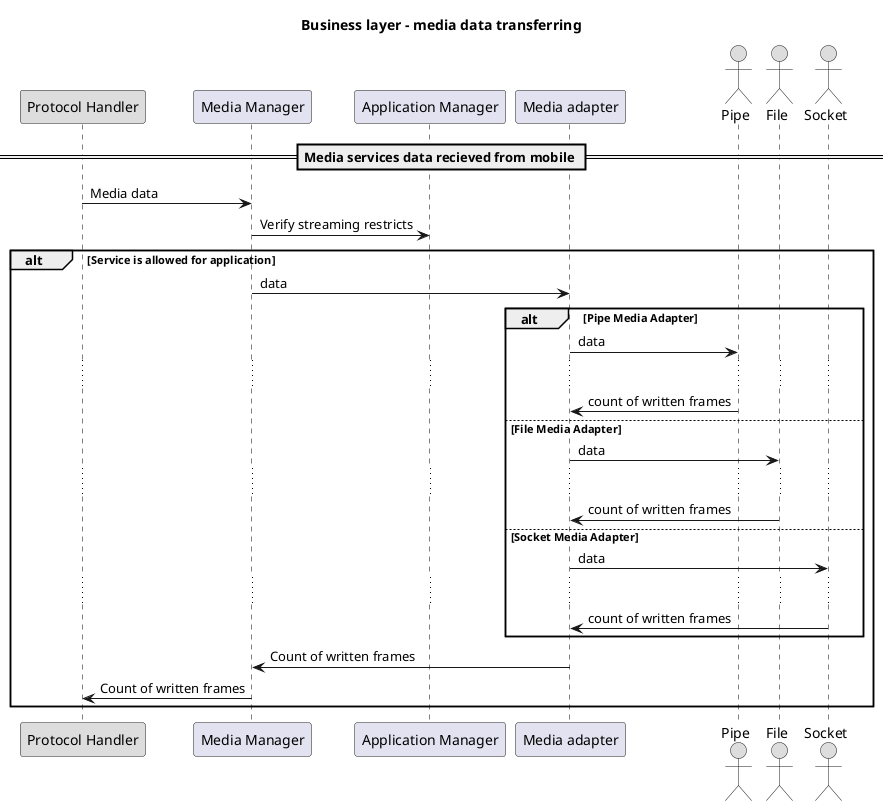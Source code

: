 @startuml
/'
It is a source file for SDL SAD sequence diagram.
For further information, please, follow http://plantuml.com/ 
'/

title "Business layer - media data transferring"
participant "Protocol Handler" as PH  #DDDDDD
participant "Media Manager" as MM
participant "Application Manager" as AM
participant "Media adapter" as adapter
actor "Pipe" as pipe #DDDDDD
actor "File" as file #DDDDDD
actor "Socket" as socket #DDDDDD
== Media services data recieved from mobile ==
PH -> MM : Media data
MM -> AM : Verify streaming restricts
alt Service is allowed for application
    MM -> adapter : data
    alt Pipe Media Adapter
        adapter -> pipe : data
        ...
        pipe -> adapter : count of written frames
    else File Media Adapter
        adapter -> file : data
        ...
        file -> adapter : count of written frames
    else Socket Media Adapter
        adapter -> socket : data
        ...
        socket -> adapter : count of written frames
    end
    adapter -> MM : Count of written frames
    MM -> PH : Count of written frames
end
skinparam defaultFontSize 16
skinparam sequence {
    ArrowColor Blue
    ArrowFontColor #2027E8
    ArrowFontStyle bold
     
    LifeLineBorderColor black
     
    ParticipantBorderColor black
    ParticipantBackgroundColor white
    ParticipantFontSize 17
    ParticipantFontColor black
     
    ActorBorderColor black
    ActorBackgroundColor white
    ActorFontColor Blue
    ActorFontSize 17
    ActorFontName Blue
    sequenceArrowFontSize  16
    DividerBackgroundColor #FEFECE
}
@enduml